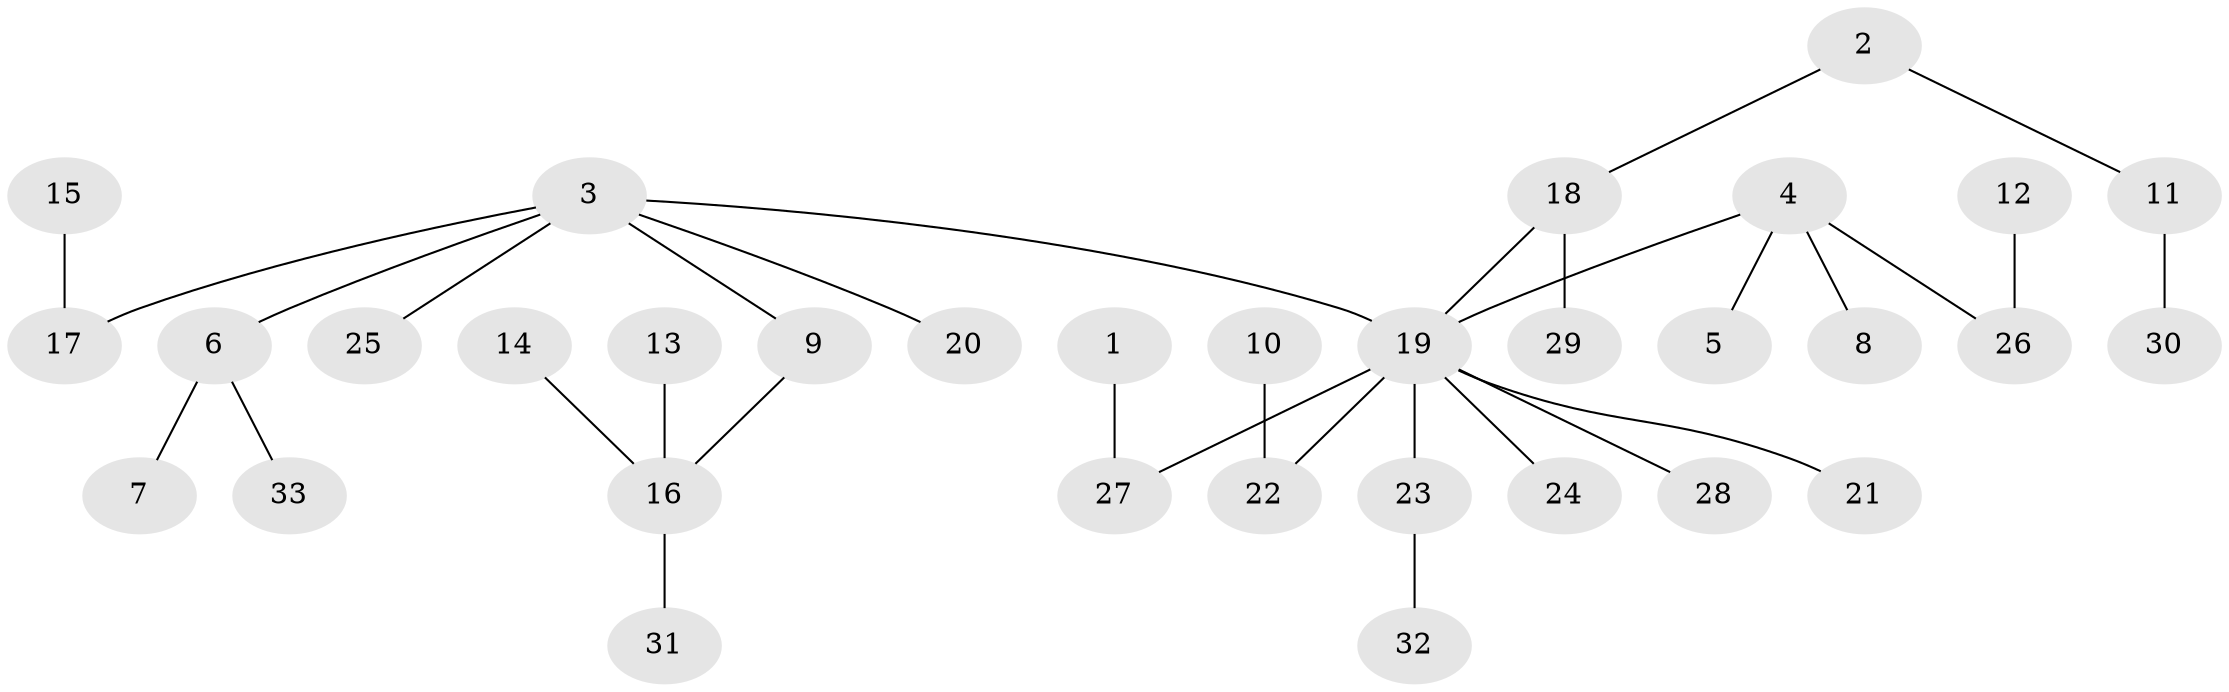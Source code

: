 // original degree distribution, {2: 0.26153846153846155, 7: 0.015384615384615385, 5: 0.03076923076923077, 4: 0.09230769230769231, 1: 0.49230769230769234, 3: 0.1076923076923077}
// Generated by graph-tools (version 1.1) at 2025/26/03/09/25 03:26:31]
// undirected, 33 vertices, 32 edges
graph export_dot {
graph [start="1"]
  node [color=gray90,style=filled];
  1;
  2;
  3;
  4;
  5;
  6;
  7;
  8;
  9;
  10;
  11;
  12;
  13;
  14;
  15;
  16;
  17;
  18;
  19;
  20;
  21;
  22;
  23;
  24;
  25;
  26;
  27;
  28;
  29;
  30;
  31;
  32;
  33;
  1 -- 27 [weight=1.0];
  2 -- 11 [weight=1.0];
  2 -- 18 [weight=1.0];
  3 -- 6 [weight=1.0];
  3 -- 9 [weight=1.0];
  3 -- 17 [weight=1.0];
  3 -- 19 [weight=1.0];
  3 -- 20 [weight=1.0];
  3 -- 25 [weight=1.0];
  4 -- 5 [weight=1.0];
  4 -- 8 [weight=1.0];
  4 -- 19 [weight=1.0];
  4 -- 26 [weight=1.0];
  6 -- 7 [weight=1.0];
  6 -- 33 [weight=1.0];
  9 -- 16 [weight=1.0];
  10 -- 22 [weight=1.0];
  11 -- 30 [weight=1.0];
  12 -- 26 [weight=1.0];
  13 -- 16 [weight=1.0];
  14 -- 16 [weight=1.0];
  15 -- 17 [weight=1.0];
  16 -- 31 [weight=1.0];
  18 -- 19 [weight=1.0];
  18 -- 29 [weight=1.0];
  19 -- 21 [weight=1.0];
  19 -- 22 [weight=1.0];
  19 -- 23 [weight=1.0];
  19 -- 24 [weight=1.0];
  19 -- 27 [weight=1.0];
  19 -- 28 [weight=1.0];
  23 -- 32 [weight=1.0];
}
